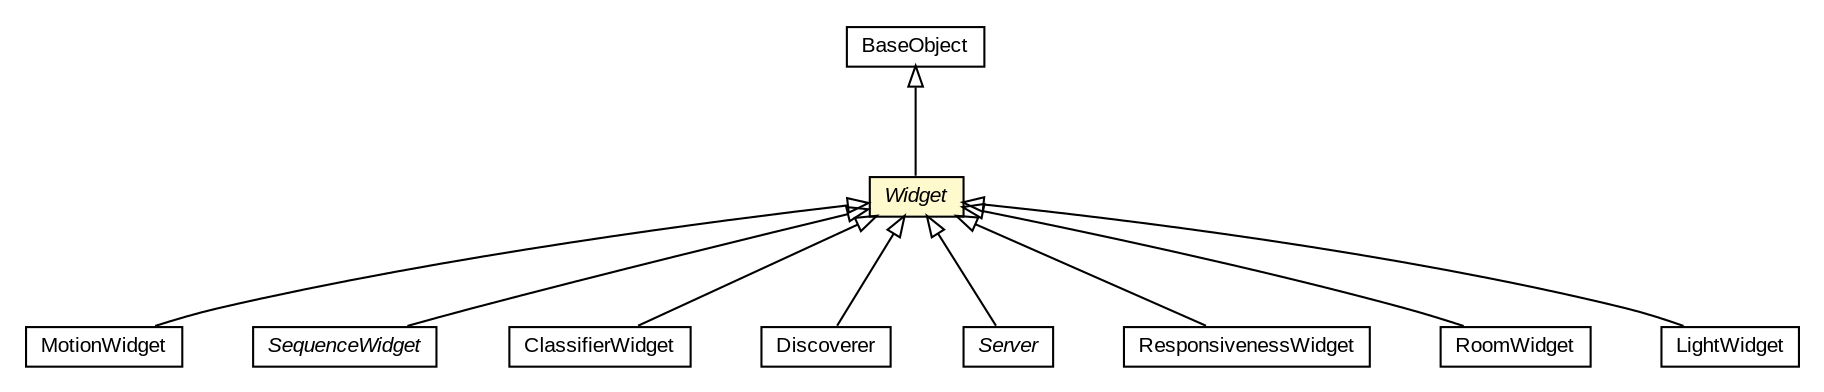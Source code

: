 #!/usr/local/bin/dot
#
# Class diagram 
# Generated by UMLGraph version 5.3 (http://www.umlgraph.org/)
#

digraph G {
	edge [fontname="arial",fontsize=10,labelfontname="arial",labelfontsize=10];
	node [fontname="arial",fontsize=10,shape=plaintext];
	nodesep=0.25;
	ranksep=0.5;
	// context.arch.intelligibility.apps.accelerometer.MotionWidget
	c48214 [label=<<table title="context.arch.intelligibility.apps.accelerometer.MotionWidget" border="0" cellborder="1" cellspacing="0" cellpadding="2" port="p" href="../intelligibility/apps/accelerometer/MotionWidget.html">
		<tr><td><table border="0" cellspacing="0" cellpadding="1">
<tr><td align="center" balign="center"> MotionWidget </td></tr>
		</table></td></tr>
		</table>>, fontname="arial", fontcolor="black", fontsize=10.0];
	// context.arch.widget.Widget
	c48292 [label=<<table title="context.arch.widget.Widget" border="0" cellborder="1" cellspacing="0" cellpadding="2" port="p" bgcolor="lemonChiffon" href="./Widget.html">
		<tr><td><table border="0" cellspacing="0" cellpadding="1">
<tr><td align="center" balign="center"><font face="arial italic"> Widget </font></td></tr>
		</table></td></tr>
		</table>>, fontname="arial", fontcolor="black", fontsize=10.0];
	// context.arch.widget.SequenceWidget
	c48295 [label=<<table title="context.arch.widget.SequenceWidget" border="0" cellborder="1" cellspacing="0" cellpadding="2" port="p" href="./SequenceWidget.html">
		<tr><td><table border="0" cellspacing="0" cellpadding="1">
<tr><td align="center" balign="center"><font face="arial italic"> SequenceWidget </font></td></tr>
		</table></td></tr>
		</table>>, fontname="arial", fontcolor="black", fontsize=10.0];
	// context.arch.widget.ClassifierWidget
	c48298 [label=<<table title="context.arch.widget.ClassifierWidget" border="0" cellborder="1" cellspacing="0" cellpadding="2" port="p" href="./ClassifierWidget.html">
		<tr><td><table border="0" cellspacing="0" cellpadding="1">
<tr><td align="center" balign="center"> ClassifierWidget </td></tr>
		</table></td></tr>
		</table>>, fontname="arial", fontcolor="black", fontsize=10.0];
	// context.arch.discoverer.Discoverer
	c48317 [label=<<table title="context.arch.discoverer.Discoverer" border="0" cellborder="1" cellspacing="0" cellpadding="2" port="p" href="../discoverer/Discoverer.html">
		<tr><td><table border="0" cellspacing="0" cellpadding="1">
<tr><td align="center" balign="center"> Discoverer </td></tr>
		</table></td></tr>
		</table>>, fontname="arial", fontcolor="black", fontsize=10.0];
	// context.arch.BaseObject
	c48345 [label=<<table title="context.arch.BaseObject" border="0" cellborder="1" cellspacing="0" cellpadding="2" port="p" href="../BaseObject.html">
		<tr><td><table border="0" cellspacing="0" cellpadding="1">
<tr><td align="center" balign="center"> BaseObject </td></tr>
		</table></td></tr>
		</table>>, fontname="arial", fontcolor="black", fontsize=10.0];
	// context.arch.server.Server
	c48408 [label=<<table title="context.arch.server.Server" border="0" cellborder="1" cellspacing="0" cellpadding="2" port="p" href="../server/Server.html">
		<tr><td><table border="0" cellspacing="0" cellpadding="1">
<tr><td align="center" balign="center"><font face="arial italic"> Server </font></td></tr>
		</table></td></tr>
		</table>>, fontname="arial", fontcolor="black", fontsize=10.0];
	// context.arch.intelligibility.apps.imautostatus.ResponsivenessWidget
	c48509 [label=<<table title="context.arch.intelligibility.apps.imautostatus.ResponsivenessWidget" border="0" cellborder="1" cellspacing="0" cellpadding="2" port="p" href="../intelligibility/apps/imautostatus/ResponsivenessWidget.html">
		<tr><td><table border="0" cellspacing="0" cellpadding="1">
<tr><td align="center" balign="center"> ResponsivenessWidget </td></tr>
		</table></td></tr>
		</table>>, fontname="arial", fontcolor="black", fontsize=10.0];
	// context.arch.intelligibility.apps.roomlight.RoomWidget
	c48520 [label=<<table title="context.arch.intelligibility.apps.roomlight.RoomWidget" border="0" cellborder="1" cellspacing="0" cellpadding="2" port="p" href="../intelligibility/apps/roomlight/RoomWidget.html">
		<tr><td><table border="0" cellspacing="0" cellpadding="1">
<tr><td align="center" balign="center"> RoomWidget </td></tr>
		</table></td></tr>
		</table>>, fontname="arial", fontcolor="black", fontsize=10.0];
	// context.arch.intelligibility.apps.roomlight.LightWidget
	c48526 [label=<<table title="context.arch.intelligibility.apps.roomlight.LightWidget" border="0" cellborder="1" cellspacing="0" cellpadding="2" port="p" href="../intelligibility/apps/roomlight/LightWidget.html">
		<tr><td><table border="0" cellspacing="0" cellpadding="1">
<tr><td align="center" balign="center"> LightWidget </td></tr>
		</table></td></tr>
		</table>>, fontname="arial", fontcolor="black", fontsize=10.0];
	//context.arch.intelligibility.apps.accelerometer.MotionWidget extends context.arch.widget.Widget
	c48292:p -> c48214:p [dir=back,arrowtail=empty];
	//context.arch.widget.Widget extends context.arch.BaseObject
	c48345:p -> c48292:p [dir=back,arrowtail=empty];
	//context.arch.widget.SequenceWidget extends context.arch.widget.Widget
	c48292:p -> c48295:p [dir=back,arrowtail=empty];
	//context.arch.widget.ClassifierWidget extends context.arch.widget.Widget
	c48292:p -> c48298:p [dir=back,arrowtail=empty];
	//context.arch.discoverer.Discoverer extends context.arch.widget.Widget
	c48292:p -> c48317:p [dir=back,arrowtail=empty];
	//context.arch.server.Server extends context.arch.widget.Widget
	c48292:p -> c48408:p [dir=back,arrowtail=empty];
	//context.arch.intelligibility.apps.imautostatus.ResponsivenessWidget extends context.arch.widget.Widget
	c48292:p -> c48509:p [dir=back,arrowtail=empty];
	//context.arch.intelligibility.apps.roomlight.RoomWidget extends context.arch.widget.Widget
	c48292:p -> c48520:p [dir=back,arrowtail=empty];
	//context.arch.intelligibility.apps.roomlight.LightWidget extends context.arch.widget.Widget
	c48292:p -> c48526:p [dir=back,arrowtail=empty];
}

